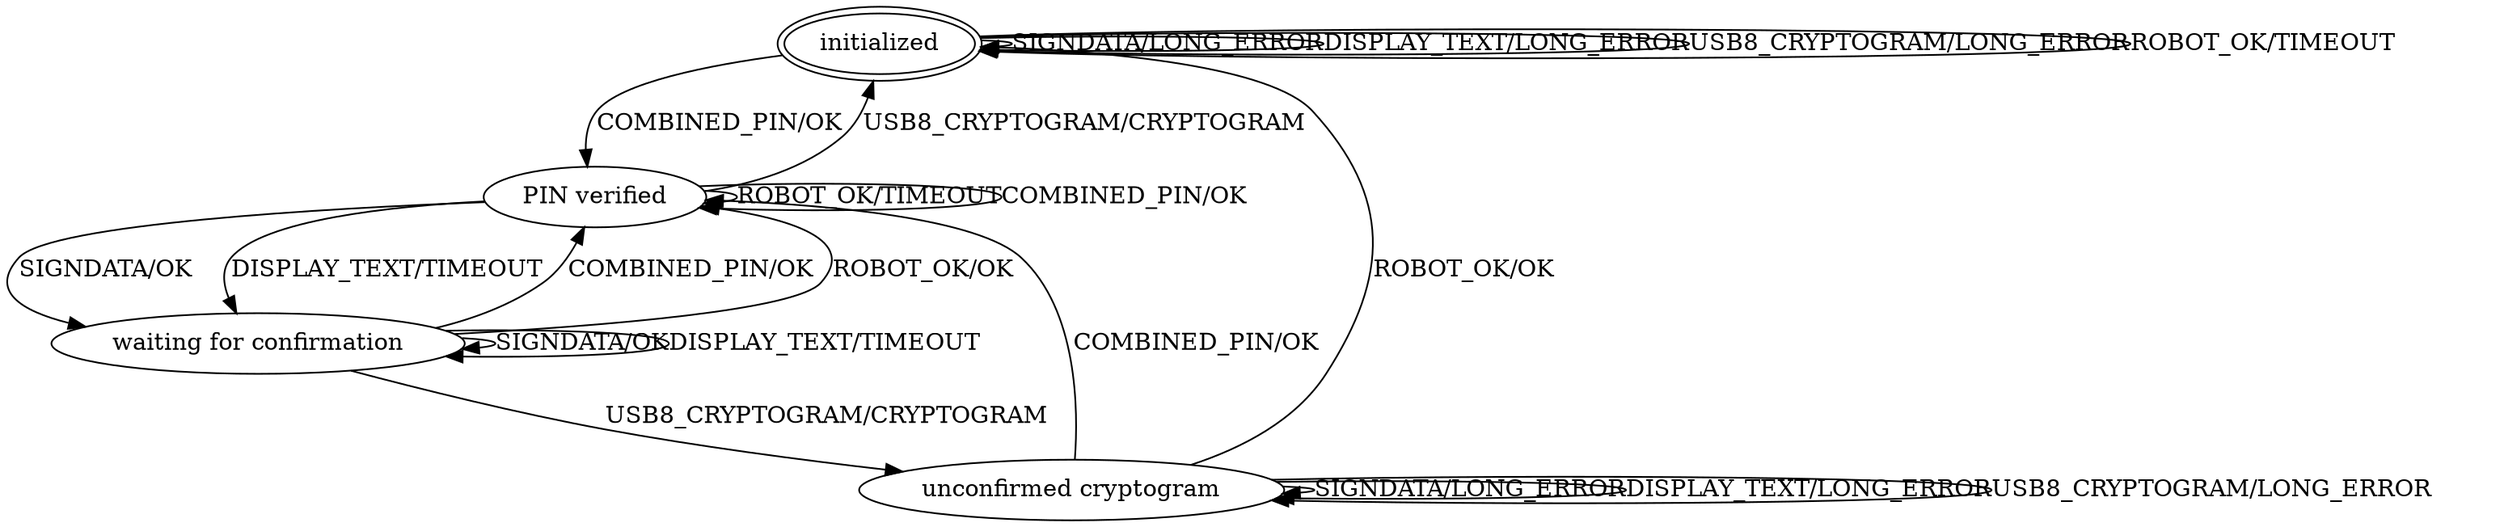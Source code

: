 digraph G {
initialized [peripheries=2];
PIN_verified [label=<PIN verified>];
waiting_for_confirmation [label=<waiting for confirmation>];
unconfirmed_cryptogram [label=<unconfirmed cryptogram>];
initialized -> initialized  [label="SIGNDATA/LONG_ERROR"];
initialized -> initialized  [label="DISPLAY_TEXT/LONG_ERROR"];
initialized -> initialized  [label="USB8_CRYPTOGRAM/LONG_ERROR"];
initialized -> initialized  [label="ROBOT_OK/TIMEOUT"];
initialized -> PIN_verified  [label="COMBINED_PIN/OK"];
PIN_verified -> initialized  [label="USB8_CRYPTOGRAM/CRYPTOGRAM"];
PIN_verified -> PIN_verified  [label="ROBOT_OK/TIMEOUT"];
PIN_verified -> PIN_verified  [label="COMBINED_PIN/OK"];
PIN_verified -> waiting_for_confirmation  [label="SIGNDATA/OK"];
PIN_verified -> waiting_for_confirmation  [label="DISPLAY_TEXT/TIMEOUT"];
waiting_for_confirmation -> PIN_verified  [label="COMBINED_PIN/OK"];
waiting_for_confirmation -> PIN_verified  [label="ROBOT_OK/OK"];
waiting_for_confirmation -> waiting_for_confirmation  [label="SIGNDATA/OK"];
waiting_for_confirmation -> waiting_for_confirmation  [label="DISPLAY_TEXT/TIMEOUT"];
waiting_for_confirmation -> unconfirmed_cryptogram  [label="USB8_CRYPTOGRAM/CRYPTOGRAM"];
unconfirmed_cryptogram -> initialized  [label="ROBOT_OK/OK"];
unconfirmed_cryptogram -> PIN_verified  [label="COMBINED_PIN/OK"];
unconfirmed_cryptogram -> unconfirmed_cryptogram  [label="SIGNDATA/LONG_ERROR"];
unconfirmed_cryptogram -> unconfirmed_cryptogram  [label="DISPLAY_TEXT/LONG_ERROR"];
unconfirmed_cryptogram -> unconfirmed_cryptogram  [label="USB8_CRYPTOGRAM/LONG_ERROR"];
}
